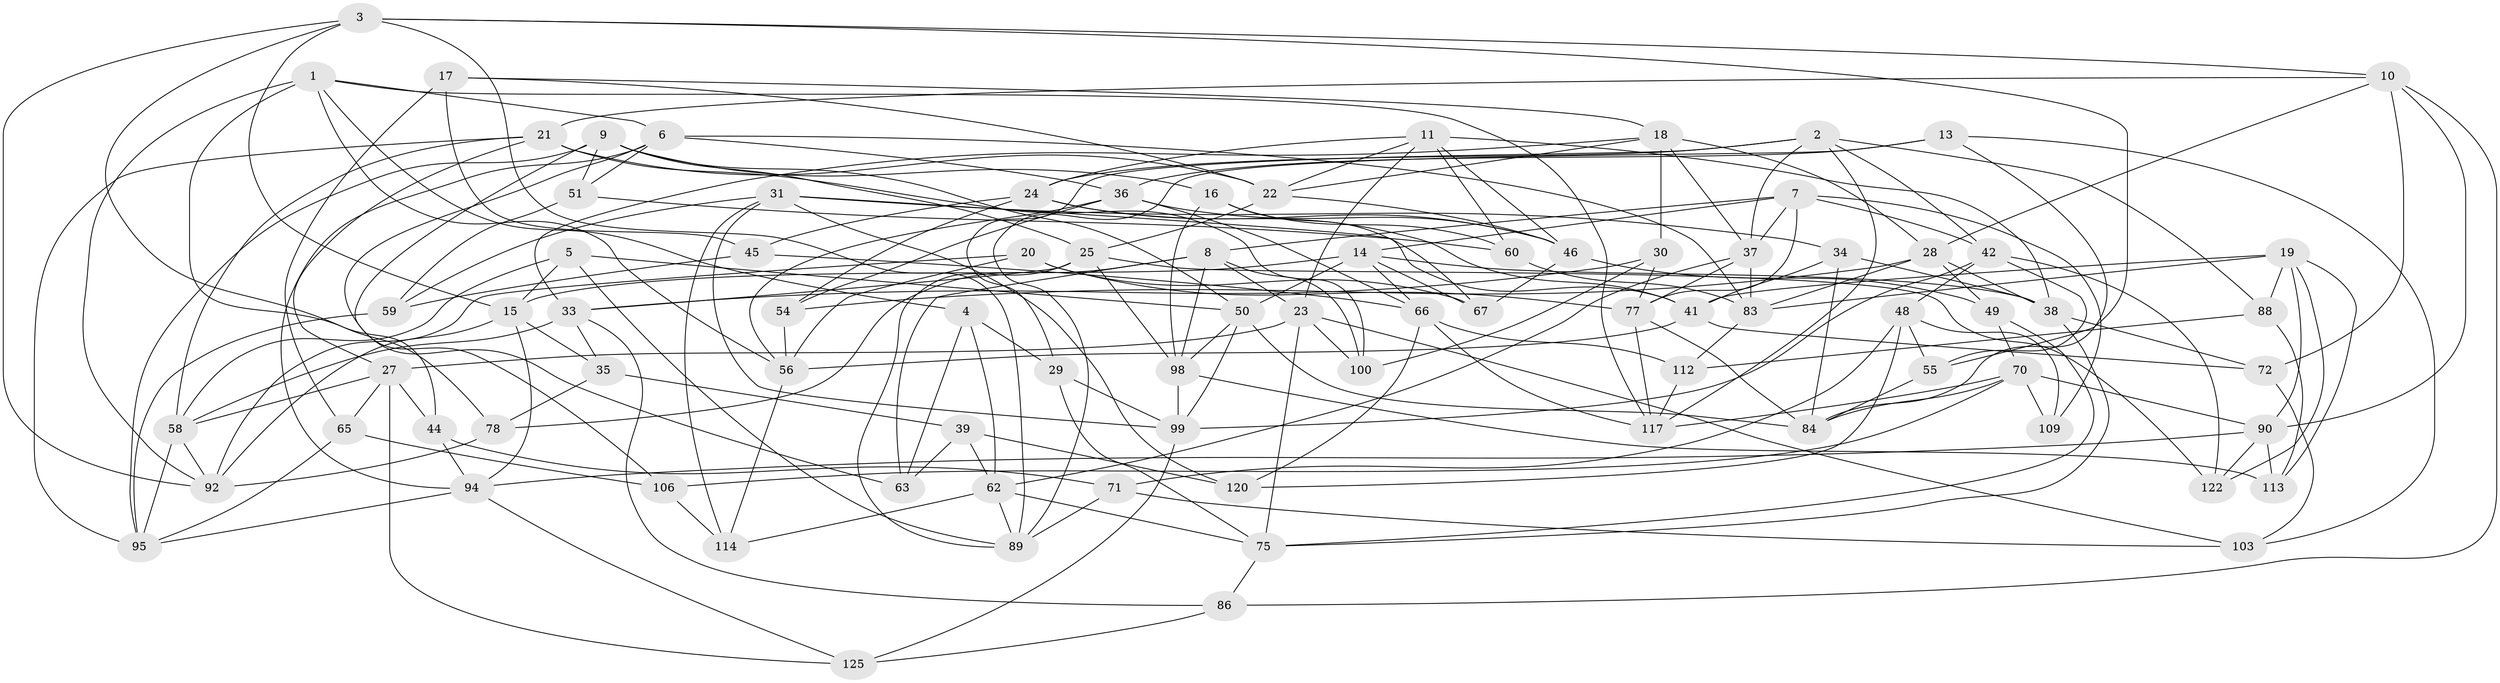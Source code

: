// original degree distribution, {4: 1.0}
// Generated by graph-tools (version 1.1) at 2025/42/03/06/25 10:42:24]
// undirected, 84 vertices, 214 edges
graph export_dot {
graph [start="1"]
  node [color=gray90,style=filled];
  1 [super="+124"];
  2 [super="+12"];
  3 [super="+82"];
  4;
  5;
  6 [super="+26"];
  7 [super="+32"];
  8 [super="+69"];
  9 [super="+85"];
  10 [super="+73"];
  11 [super="+76"];
  13;
  14 [super="+118"];
  15 [super="+104"];
  16;
  17;
  18 [super="+107"];
  19 [super="+61"];
  20;
  21 [super="+47"];
  22 [super="+53"];
  23 [super="+43"];
  24 [super="+129"];
  25 [super="+52"];
  27 [super="+108"];
  28 [super="+87"];
  29;
  30;
  31 [super="+64"];
  33 [super="+40"];
  34;
  35;
  36 [super="+111"];
  37 [super="+91"];
  38 [super="+80"];
  39;
  41 [super="+121"];
  42 [super="+105"];
  44;
  45;
  46 [super="+57"];
  48 [super="+119"];
  49;
  50 [super="+131"];
  51;
  54;
  55;
  56 [super="+68"];
  58 [super="+102"];
  59;
  60;
  62 [super="+79"];
  63;
  65;
  66 [super="+74"];
  67;
  70 [super="+116"];
  71;
  72;
  75 [super="+81"];
  77 [super="+110"];
  78;
  83 [super="+96"];
  84 [super="+128"];
  86;
  88;
  89 [super="+93"];
  90 [super="+123"];
  92 [super="+97"];
  94 [super="+127"];
  95 [super="+126"];
  98 [super="+115"];
  99 [super="+101"];
  100;
  103;
  106;
  109;
  112;
  113;
  114;
  117 [super="+130"];
  120;
  122;
  125;
  1 -- 44;
  1 -- 6;
  1 -- 92;
  1 -- 56;
  1 -- 4;
  1 -- 117;
  2 -- 88;
  2 -- 29;
  2 -- 24;
  2 -- 37;
  2 -- 42;
  2 -- 117;
  3 -- 55;
  3 -- 15;
  3 -- 89;
  3 -- 92;
  3 -- 78;
  3 -- 10;
  4 -- 29;
  4 -- 62;
  4 -- 63;
  5 -- 58;
  5 -- 15;
  5 -- 50;
  5 -- 89;
  6 -- 106;
  6 -- 51;
  6 -- 83;
  6 -- 94;
  6 -- 36;
  7 -- 8;
  7 -- 37;
  7 -- 14;
  7 -- 109;
  7 -- 77;
  7 -- 42;
  8 -- 23;
  8 -- 63;
  8 -- 98;
  8 -- 100;
  8 -- 78;
  9 -- 50;
  9 -- 16;
  9 -- 95;
  9 -- 51;
  9 -- 25;
  9 -- 63;
  10 -- 28;
  10 -- 90;
  10 -- 21;
  10 -- 72;
  10 -- 86;
  11 -- 24;
  11 -- 23;
  11 -- 46;
  11 -- 60;
  11 -- 38;
  11 -- 22;
  13 -- 103;
  13 -- 84;
  13 -- 36;
  13 -- 89;
  14 -- 66;
  14 -- 38;
  14 -- 67;
  14 -- 15;
  14 -- 50;
  15 -- 92;
  15 -- 94;
  15 -- 35;
  16 -- 67;
  16 -- 60;
  16 -- 98;
  17 -- 45;
  17 -- 65;
  17 -- 18;
  17 -- 22;
  18 -- 28;
  18 -- 30;
  18 -- 33;
  18 -- 37;
  18 -- 22;
  19 -- 41;
  19 -- 122;
  19 -- 83;
  19 -- 88;
  19 -- 113;
  19 -- 90;
  20 -- 92;
  20 -- 56;
  20 -- 67;
  20 -- 77;
  21 -- 95;
  21 -- 27;
  21 -- 58;
  21 -- 100;
  21 -- 22;
  22 -- 46;
  22 -- 25;
  23 -- 103;
  23 -- 75;
  23 -- 100;
  23 -- 27;
  24 -- 45;
  24 -- 46;
  24 -- 41;
  24 -- 54;
  25 -- 122;
  25 -- 89;
  25 -- 33;
  25 -- 98;
  27 -- 65;
  27 -- 44;
  27 -- 58;
  27 -- 125;
  28 -- 54;
  28 -- 49;
  28 -- 83;
  28 -- 38;
  29 -- 75;
  29 -- 99;
  30 -- 100;
  30 -- 77;
  30 -- 33;
  31 -- 114;
  31 -- 34;
  31 -- 120;
  31 -- 59;
  31 -- 41;
  31 -- 99;
  33 -- 35;
  33 -- 58;
  33 -- 86;
  34 -- 84;
  34 -- 38;
  34 -- 41;
  35 -- 78;
  35 -- 39;
  36 -- 54;
  36 -- 66;
  36 -- 56;
  36 -- 46;
  37 -- 77;
  37 -- 83;
  37 -- 62;
  38 -- 75;
  38 -- 72;
  39 -- 120;
  39 -- 62;
  39 -- 63;
  41 -- 72;
  41 -- 56;
  42 -- 55;
  42 -- 122;
  42 -- 48;
  42 -- 99;
  44 -- 94;
  44 -- 71;
  45 -- 59;
  45 -- 66;
  46 -- 67;
  46 -- 49;
  48 -- 55;
  48 -- 109 [weight=2];
  48 -- 71;
  48 -- 120;
  49 -- 75;
  49 -- 70;
  50 -- 98;
  50 -- 84;
  50 -- 99;
  51 -- 59;
  51 -- 60;
  54 -- 56;
  55 -- 84;
  56 -- 114;
  58 -- 95;
  58 -- 92;
  59 -- 95;
  60 -- 83;
  62 -- 75;
  62 -- 89;
  62 -- 114;
  65 -- 106;
  65 -- 95;
  66 -- 112;
  66 -- 120;
  66 -- 117;
  70 -- 90;
  70 -- 106;
  70 -- 117;
  70 -- 84;
  70 -- 109;
  71 -- 89;
  71 -- 103;
  72 -- 103;
  75 -- 86;
  77 -- 117;
  77 -- 84;
  78 -- 92;
  83 -- 112;
  86 -- 125;
  88 -- 112;
  88 -- 113;
  90 -- 94;
  90 -- 113;
  90 -- 122;
  94 -- 125;
  94 -- 95;
  98 -- 113;
  98 -- 99;
  99 -- 125;
  106 -- 114;
  112 -- 117;
}
